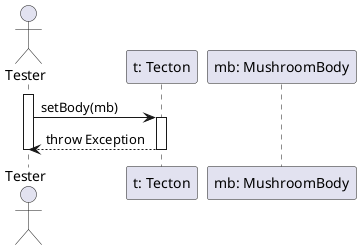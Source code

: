 @startuml tectoGrowBodyTest

actor "Tester" as ts
participant "t: Tecton" as t
participant "mb: MushroomBody" as mb

activate ts

ts -> t: setBody(mb)
activate t

ts <-- t: throw Exception
deactivate t

deactivate ts

@enduml